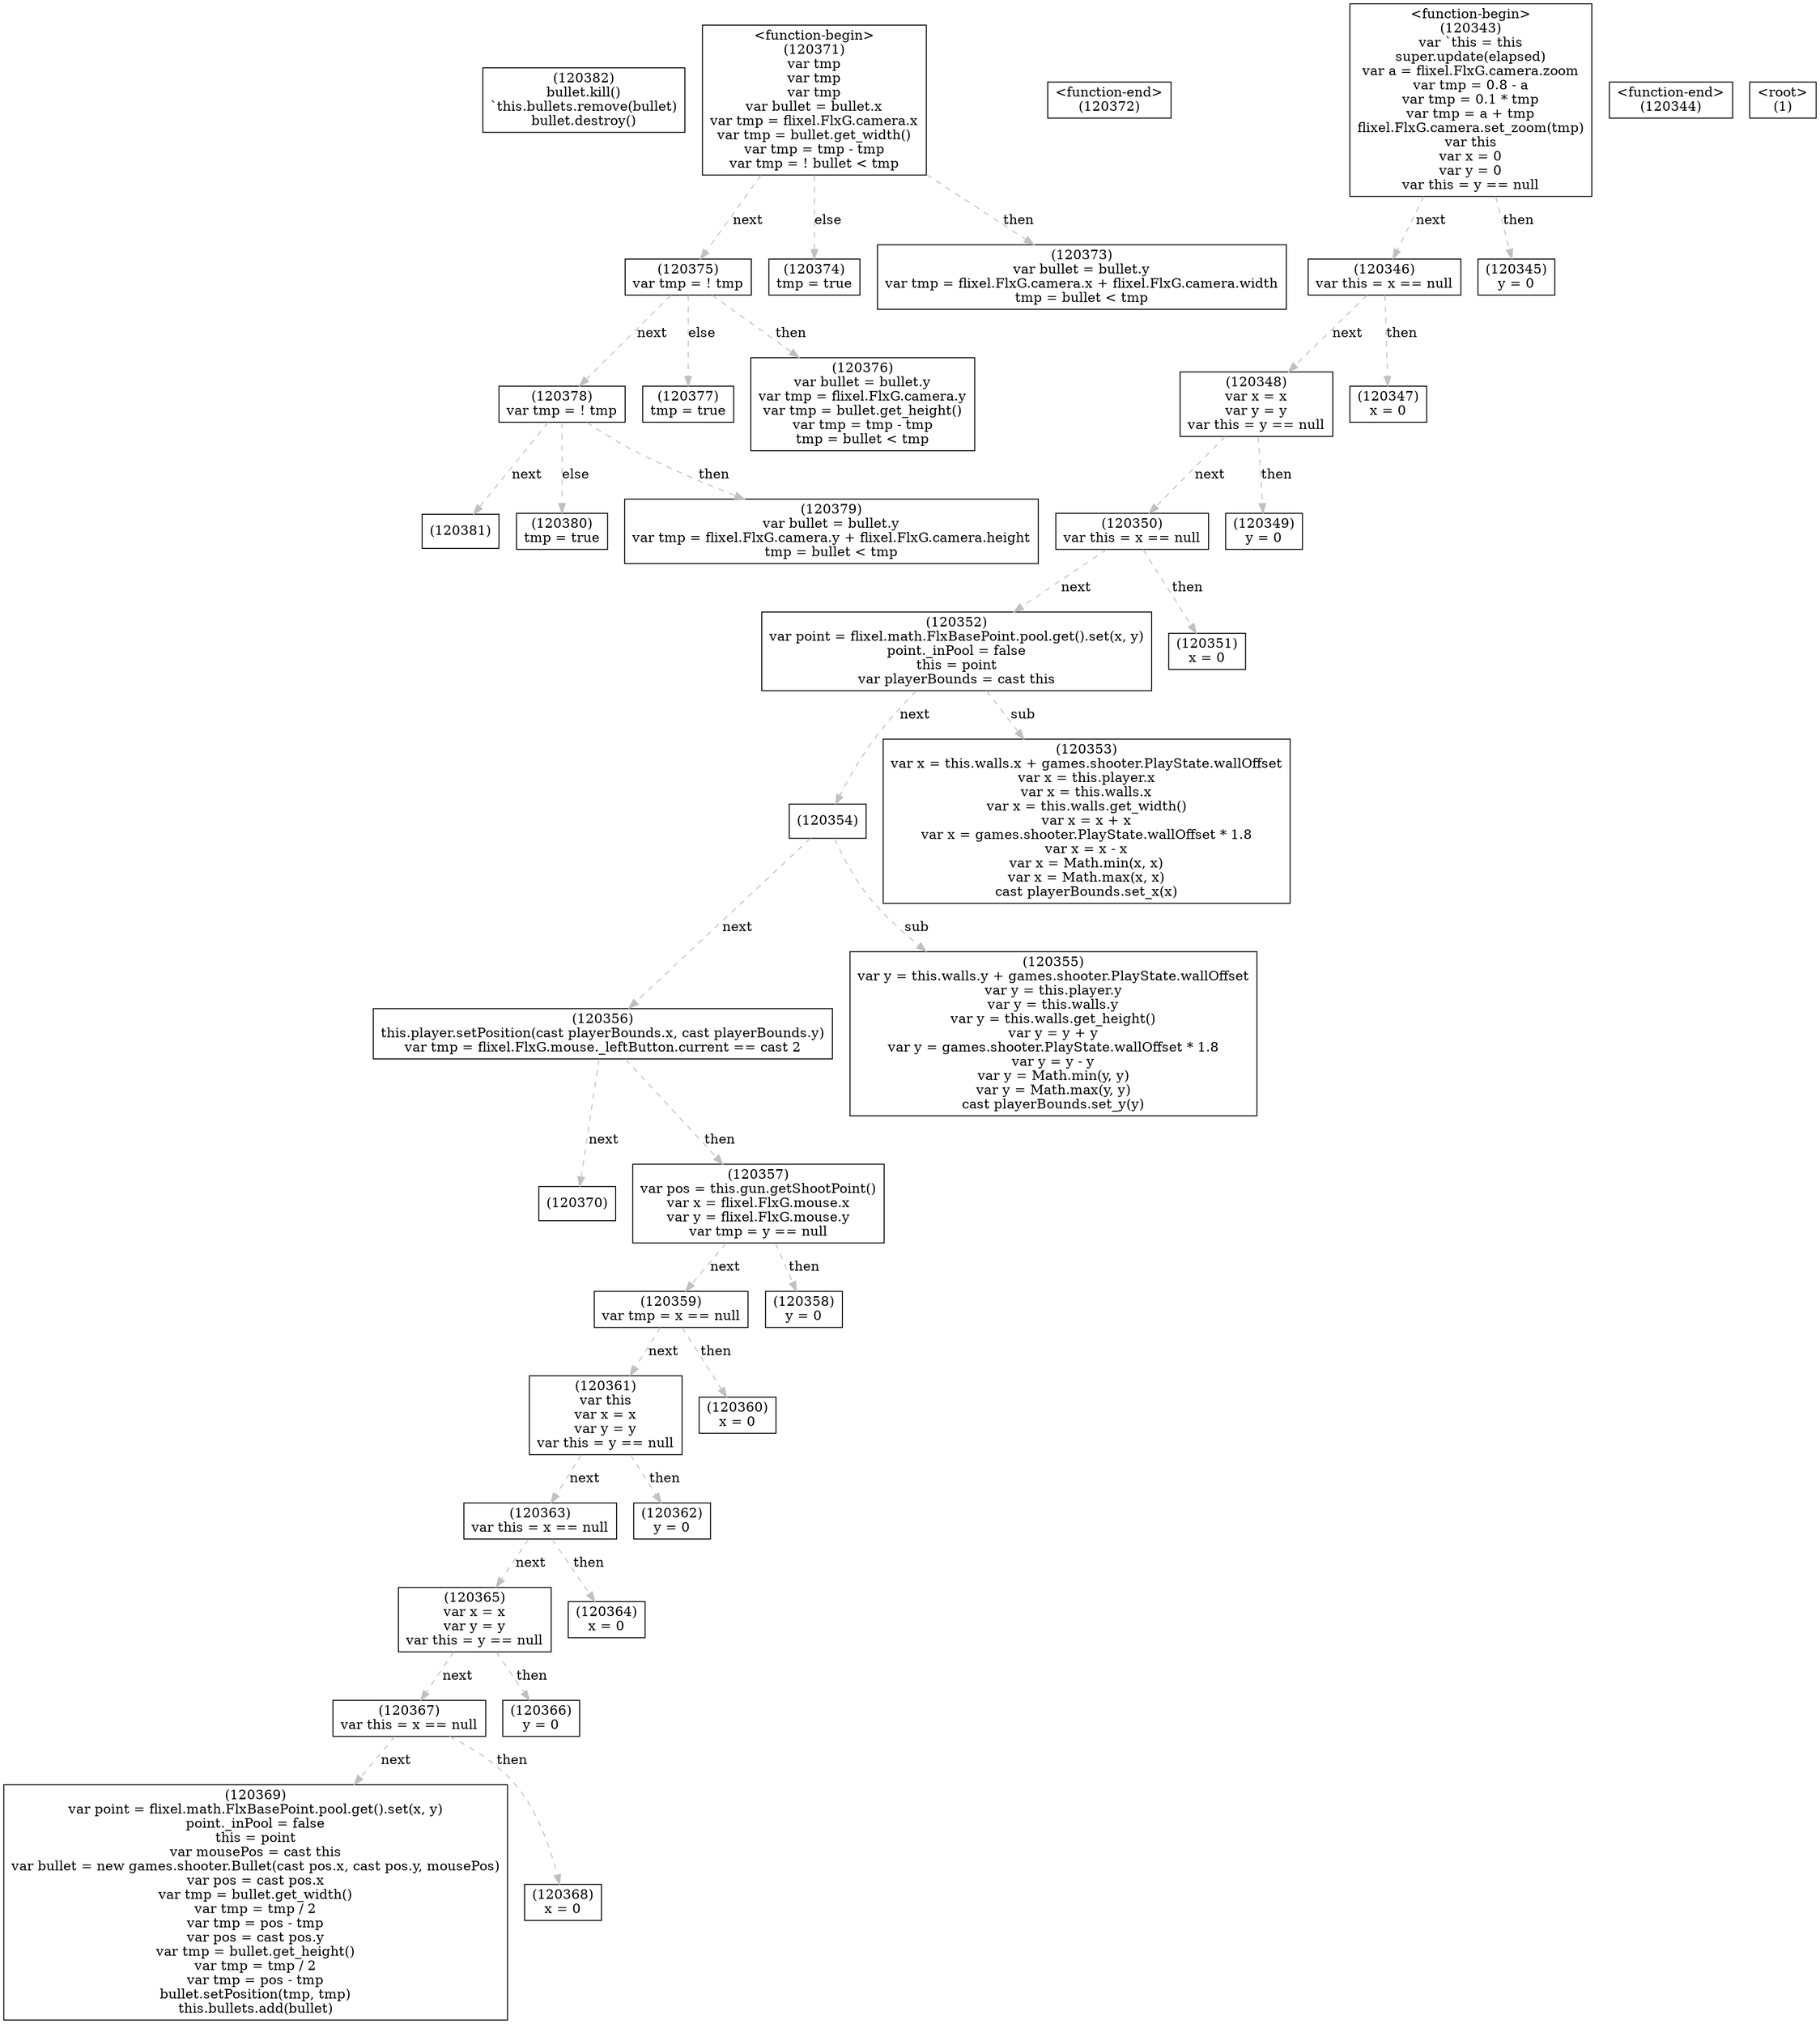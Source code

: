 digraph graphname {
n120382 [shape=box,label="(120382)\nbullet.kill()\n`this.bullets.remove(bullet)\nbullet.destroy()"];
n120381 [shape=box,label="(120381)"];
n120380 [shape=box,label="(120380)\ntmp = true"];
n120379 [shape=box,label="(120379)\nvar bullet = bullet.y\nvar tmp = flixel.FlxG.camera.y + flixel.FlxG.camera.height\ntmp = bullet < tmp"];
n120378 [shape=box,label="(120378)\nvar tmp = ! tmp"];
n120378 -> n120379[style="dashed",color="gray",label="then"];
n120378 -> n120380[style="dashed",color="gray",label="else"];
n120378 -> n120381[style="dashed",color="gray",label="next"];
n120377 [shape=box,label="(120377)\ntmp = true"];
n120376 [shape=box,label="(120376)\nvar bullet = bullet.y\nvar tmp = flixel.FlxG.camera.y\nvar tmp = bullet.get_height()\nvar tmp = tmp - tmp\ntmp = bullet < tmp"];
n120375 [shape=box,label="(120375)\nvar tmp = ! tmp"];
n120375 -> n120376[style="dashed",color="gray",label="then"];
n120375 -> n120377[style="dashed",color="gray",label="else"];
n120375 -> n120378[style="dashed",color="gray",label="next"];
n120374 [shape=box,label="(120374)\ntmp = true"];
n120373 [shape=box,label="(120373)\nvar bullet = bullet.y\nvar tmp = flixel.FlxG.camera.x + flixel.FlxG.camera.width\ntmp = bullet < tmp"];
n120372 [shape=box,label="<function-end>
(120372)"];
n120371 [shape=box,label="<function-begin>
(120371)\nvar tmp\nvar tmp\nvar tmp\nvar bullet = bullet.x\nvar tmp = flixel.FlxG.camera.x\nvar tmp = bullet.get_width()\nvar tmp = tmp - tmp\nvar tmp = ! bullet < tmp"];
n120371 -> n120373[style="dashed",color="gray",label="then"];
n120371 -> n120374[style="dashed",color="gray",label="else"];
n120371 -> n120375[style="dashed",color="gray",label="next"];
n120370 [shape=box,label="(120370)"];
n120369 [shape=box,label="(120369)\nvar point = flixel.math.FlxBasePoint.pool.get().set(x, y)\npoint._inPool = false\nthis = point\nvar mousePos = cast this\nvar bullet = new games.shooter.Bullet(cast pos.x, cast pos.y, mousePos)\nvar pos = cast pos.x\nvar tmp = bullet.get_width()\nvar tmp = tmp / 2\nvar tmp = pos - tmp\nvar pos = cast pos.y\nvar tmp = bullet.get_height()\nvar tmp = tmp / 2\nvar tmp = pos - tmp\nbullet.setPosition(tmp, tmp)\nthis.bullets.add(bullet)"];
n120368 [shape=box,label="(120368)\nx = 0"];
n120367 [shape=box,label="(120367)\nvar this = x == null"];
n120367 -> n120368[style="dashed",color="gray",label="then"];
n120367 -> n120369[style="dashed",color="gray",label="next"];
n120366 [shape=box,label="(120366)\ny = 0"];
n120365 [shape=box,label="(120365)\nvar x = x\nvar y = y\nvar this = y == null"];
n120365 -> n120366[style="dashed",color="gray",label="then"];
n120365 -> n120367[style="dashed",color="gray",label="next"];
n120364 [shape=box,label="(120364)\nx = 0"];
n120363 [shape=box,label="(120363)\nvar this = x == null"];
n120363 -> n120364[style="dashed",color="gray",label="then"];
n120363 -> n120365[style="dashed",color="gray",label="next"];
n120362 [shape=box,label="(120362)\ny = 0"];
n120361 [shape=box,label="(120361)\nvar this\nvar x = x\nvar y = y\nvar this = y == null"];
n120361 -> n120362[style="dashed",color="gray",label="then"];
n120361 -> n120363[style="dashed",color="gray",label="next"];
n120360 [shape=box,label="(120360)\nx = 0"];
n120359 [shape=box,label="(120359)\nvar tmp = x == null"];
n120359 -> n120360[style="dashed",color="gray",label="then"];
n120359 -> n120361[style="dashed",color="gray",label="next"];
n120358 [shape=box,label="(120358)\ny = 0"];
n120357 [shape=box,label="(120357)\nvar pos = this.gun.getShootPoint()\nvar x = flixel.FlxG.mouse.x\nvar y = flixel.FlxG.mouse.y\nvar tmp = y == null"];
n120357 -> n120358[style="dashed",color="gray",label="then"];
n120357 -> n120359[style="dashed",color="gray",label="next"];
n120356 [shape=box,label="(120356)\nthis.player.setPosition(cast playerBounds.x, cast playerBounds.y)\nvar tmp = flixel.FlxG.mouse._leftButton.current == cast 2"];
n120356 -> n120357[style="dashed",color="gray",label="then"];
n120356 -> n120370[style="dashed",color="gray",label="next"];
n120355 [shape=box,label="(120355)\nvar y = this.walls.y + games.shooter.PlayState.wallOffset\nvar y = this.player.y\nvar y = this.walls.y\nvar y = this.walls.get_height()\nvar y = y + y\nvar y = games.shooter.PlayState.wallOffset * 1.8\nvar y = y - y\nvar y = Math.min(y, y)\nvar y = Math.max(y, y)\ncast playerBounds.set_y(y)"];
n120354 [shape=box,label="(120354)"];
n120354 -> n120355[style="dashed",color="gray",label="sub"];
n120354 -> n120356[style="dashed",color="gray",label="next"];
n120353 [shape=box,label="(120353)\nvar x = this.walls.x + games.shooter.PlayState.wallOffset\nvar x = this.player.x\nvar x = this.walls.x\nvar x = this.walls.get_width()\nvar x = x + x\nvar x = games.shooter.PlayState.wallOffset * 1.8\nvar x = x - x\nvar x = Math.min(x, x)\nvar x = Math.max(x, x)\ncast playerBounds.set_x(x)"];
n120352 [shape=box,label="(120352)\nvar point = flixel.math.FlxBasePoint.pool.get().set(x, y)\npoint._inPool = false\nthis = point\nvar playerBounds = cast this"];
n120352 -> n120353[style="dashed",color="gray",label="sub"];
n120352 -> n120354[style="dashed",color="gray",label="next"];
n120351 [shape=box,label="(120351)\nx = 0"];
n120350 [shape=box,label="(120350)\nvar this = x == null"];
n120350 -> n120351[style="dashed",color="gray",label="then"];
n120350 -> n120352[style="dashed",color="gray",label="next"];
n120349 [shape=box,label="(120349)\ny = 0"];
n120348 [shape=box,label="(120348)\nvar x = x\nvar y = y\nvar this = y == null"];
n120348 -> n120349[style="dashed",color="gray",label="then"];
n120348 -> n120350[style="dashed",color="gray",label="next"];
n120347 [shape=box,label="(120347)\nx = 0"];
n120346 [shape=box,label="(120346)\nvar this = x == null"];
n120346 -> n120347[style="dashed",color="gray",label="then"];
n120346 -> n120348[style="dashed",color="gray",label="next"];
n120345 [shape=box,label="(120345)\ny = 0"];
n120344 [shape=box,label="<function-end>
(120344)"];
n120343 [shape=box,label="<function-begin>
(120343)\nvar `this = this\nsuper.update(elapsed)\nvar a = flixel.FlxG.camera.zoom\nvar tmp = 0.8 - a\nvar tmp = 0.1 * tmp\nvar tmp = a + tmp\nflixel.FlxG.camera.set_zoom(tmp)\nvar this\nvar x = 0\nvar y = 0\nvar this = y == null"];
n120343 -> n120345[style="dashed",color="gray",label="then"];
n120343 -> n120346[style="dashed",color="gray",label="next"];
n1 [shape=box,label="<root>
(1)"];
}
